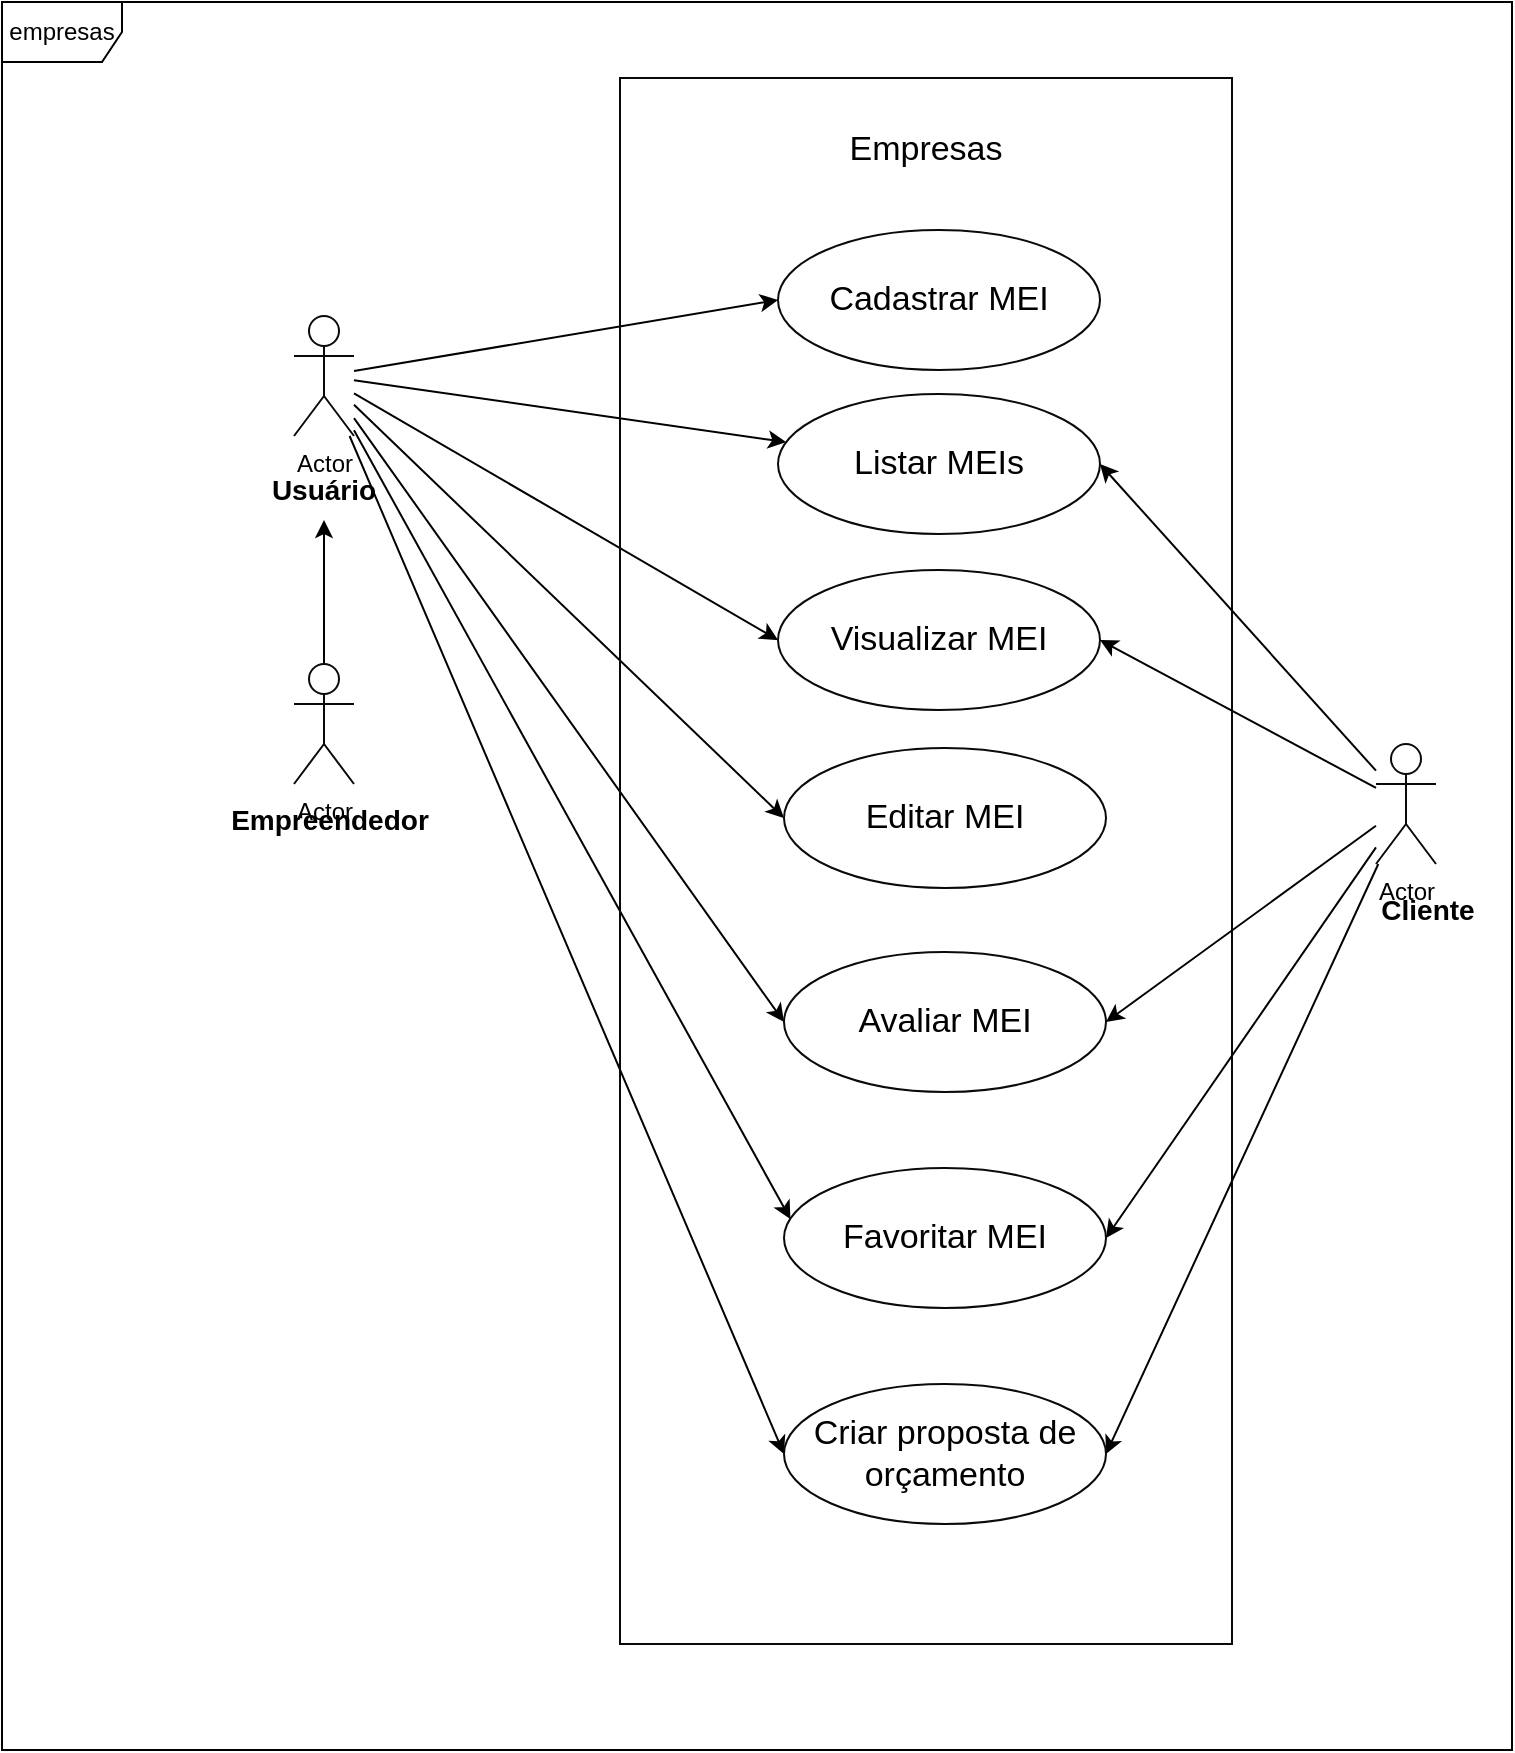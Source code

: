 <mxfile>
    <diagram id="DLjmupUZ2m6u4R_Xzwk4" name="Page-1">
        <mxGraphModel dx="666" dy="338" grid="0" gridSize="10" guides="1" tooltips="1" connect="1" arrows="1" fold="1" page="1" pageScale="1" pageWidth="850" pageHeight="1100" background="#ffffff" math="0" shadow="0">
            <root>
                <mxCell id="0"/>
                <mxCell id="1" parent="0"/>
                <mxCell id="22" value="empresas" style="shape=umlFrame;whiteSpace=wrap;html=1;strokeColor=#000000;" parent="1" vertex="1">
                    <mxGeometry x="70" y="48" width="755" height="874" as="geometry"/>
                </mxCell>
                <mxCell id="37" style="edgeStyle=none;html=1;entryX=0;entryY=0.5;entryDx=0;entryDy=0;strokeColor=#000000;fontSize=17;fontColor=#000000;" parent="1" source="23" target="33" edge="1">
                    <mxGeometry relative="1" as="geometry"/>
                </mxCell>
                <mxCell id="38" style="edgeStyle=none;html=1;strokeColor=#000000;fontSize=17;fontColor=#000000;" parent="1" source="23" target="36" edge="1">
                    <mxGeometry relative="1" as="geometry"/>
                </mxCell>
                <mxCell id="39" style="edgeStyle=none;html=1;entryX=0;entryY=0.5;entryDx=0;entryDy=0;strokeColor=#000000;fontSize=17;fontColor=#000000;" parent="1" source="23" target="34" edge="1">
                    <mxGeometry relative="1" as="geometry"/>
                </mxCell>
                <mxCell id="40" style="edgeStyle=none;html=1;strokeColor=#000000;fontSize=17;fontColor=#000000;entryX=0;entryY=0.5;entryDx=0;entryDy=0;" parent="1" source="23" target="35" edge="1">
                    <mxGeometry relative="1" as="geometry"/>
                </mxCell>
                <mxCell id="47" style="edgeStyle=none;html=1;entryX=0;entryY=0.5;entryDx=0;entryDy=0;strokeColor=#000000;fontSize=17;fontColor=#000000;" parent="1" source="23" target="45" edge="1">
                    <mxGeometry relative="1" as="geometry"/>
                </mxCell>
                <mxCell id="48" style="edgeStyle=none;html=1;entryX=0.02;entryY=0.366;entryDx=0;entryDy=0;entryPerimeter=0;strokeColor=#000000;fontSize=17;fontColor=#000000;" parent="1" source="23" target="46" edge="1">
                    <mxGeometry relative="1" as="geometry"/>
                </mxCell>
                <mxCell id="56" style="edgeStyle=none;html=1;entryX=0;entryY=0.5;entryDx=0;entryDy=0;strokeColor=#000000;" edge="1" parent="1" source="23" target="55">
                    <mxGeometry relative="1" as="geometry"/>
                </mxCell>
                <mxCell id="23" value="Actor" style="shape=umlActor;verticalLabelPosition=bottom;verticalAlign=top;html=1;strokeColor=#0A0A0A;" parent="1" vertex="1">
                    <mxGeometry x="216" y="205" width="30" height="60" as="geometry"/>
                </mxCell>
                <mxCell id="24" value="&lt;font size=&quot;1&quot; color=&quot;#000000&quot;&gt;&lt;b style=&quot;font-size: 14px;&quot;&gt;Usuário&lt;/b&gt;&lt;/font&gt;" style="text;html=1;align=center;verticalAlign=middle;whiteSpace=wrap;rounded=0;" parent="1" vertex="1">
                    <mxGeometry x="201" y="277" width="60" height="30" as="geometry"/>
                </mxCell>
                <mxCell id="31" value="" style="edgeStyle=none;html=1;strokeColor=#000000;fontSize=14;fontColor=#000000;" parent="1" source="25" target="24" edge="1">
                    <mxGeometry relative="1" as="geometry"/>
                </mxCell>
                <mxCell id="25" value="Actor" style="shape=umlActor;verticalLabelPosition=bottom;verticalAlign=top;html=1;strokeColor=#0A0A0A;" parent="1" vertex="1">
                    <mxGeometry x="216" y="379" width="30" height="60" as="geometry"/>
                </mxCell>
                <mxCell id="26" value="&lt;font size=&quot;1&quot; color=&quot;#000000&quot;&gt;&lt;b style=&quot;font-size: 14px;&quot;&gt;Empreendedor&lt;/b&gt;&lt;/font&gt;" style="text;html=1;align=center;verticalAlign=middle;whiteSpace=wrap;rounded=0;" parent="1" vertex="1">
                    <mxGeometry x="176" y="442" width="116" height="30" as="geometry"/>
                </mxCell>
                <mxCell id="29" value="" style="rounded=0;whiteSpace=wrap;html=1;strokeColor=#0A0A0A;fontSize=14;fontColor=#000000;fillColor=none;" parent="1" vertex="1">
                    <mxGeometry x="379" y="86" width="306" height="783" as="geometry"/>
                </mxCell>
                <mxCell id="32" value="&lt;font style=&quot;font-size: 17px;&quot;&gt;Empresas&lt;/font&gt;" style="text;html=1;strokeColor=none;fillColor=none;align=center;verticalAlign=middle;whiteSpace=wrap;rounded=0;fontSize=14;fontColor=#000000;" parent="1" vertex="1">
                    <mxGeometry x="502" y="107" width="60" height="30" as="geometry"/>
                </mxCell>
                <mxCell id="33" value="Cadastrar MEI" style="ellipse;whiteSpace=wrap;html=1;strokeColor=#0A0A0A;fontSize=17;fontColor=#000000;fillColor=none;" parent="1" vertex="1">
                    <mxGeometry x="458" y="162" width="161" height="70" as="geometry"/>
                </mxCell>
                <mxCell id="34" value="Visualizar MEI" style="ellipse;whiteSpace=wrap;html=1;strokeColor=#0A0A0A;fontSize=17;fontColor=#000000;fillColor=none;" parent="1" vertex="1">
                    <mxGeometry x="458" y="332" width="161" height="70" as="geometry"/>
                </mxCell>
                <mxCell id="35" value="Editar MEI" style="ellipse;whiteSpace=wrap;html=1;strokeColor=#0A0A0A;fontSize=17;fontColor=#000000;fillColor=none;" parent="1" vertex="1">
                    <mxGeometry x="461" y="421" width="161" height="70" as="geometry"/>
                </mxCell>
                <mxCell id="36" value="Listar MEIs" style="ellipse;whiteSpace=wrap;html=1;strokeColor=#0A0A0A;fontSize=17;fontColor=#000000;fillColor=none;" parent="1" vertex="1">
                    <mxGeometry x="458" y="244" width="161" height="70" as="geometry"/>
                </mxCell>
                <mxCell id="43" style="edgeStyle=none;html=1;entryX=1;entryY=0.5;entryDx=0;entryDy=0;strokeColor=#000000;fontSize=17;fontColor=#000000;" parent="1" source="41" target="36" edge="1">
                    <mxGeometry relative="1" as="geometry"/>
                </mxCell>
                <mxCell id="44" style="edgeStyle=none;html=1;entryX=1;entryY=0.5;entryDx=0;entryDy=0;strokeColor=#000000;fontSize=17;fontColor=#000000;" parent="1" source="41" target="34" edge="1">
                    <mxGeometry relative="1" as="geometry"/>
                </mxCell>
                <mxCell id="50" style="edgeStyle=none;html=1;entryX=1;entryY=0.5;entryDx=0;entryDy=0;strokeColor=#000000;fontSize=17;fontColor=#000000;" parent="1" source="41" target="45" edge="1">
                    <mxGeometry relative="1" as="geometry"/>
                </mxCell>
                <mxCell id="51" style="edgeStyle=none;html=1;entryX=1;entryY=0.5;entryDx=0;entryDy=0;strokeColor=#000000;fontSize=17;fontColor=#000000;" parent="1" source="41" target="46" edge="1">
                    <mxGeometry relative="1" as="geometry"/>
                </mxCell>
                <mxCell id="57" style="edgeStyle=none;html=1;entryX=1;entryY=0.5;entryDx=0;entryDy=0;strokeColor=#000000;" edge="1" parent="1" source="41" target="55">
                    <mxGeometry relative="1" as="geometry"/>
                </mxCell>
                <mxCell id="41" value="Actor" style="shape=umlActor;verticalLabelPosition=bottom;verticalAlign=top;html=1;strokeColor=#0A0A0A;" parent="1" vertex="1">
                    <mxGeometry x="757" y="419" width="30" height="60" as="geometry"/>
                </mxCell>
                <mxCell id="42" value="&lt;font size=&quot;1&quot; color=&quot;#000000&quot;&gt;&lt;b style=&quot;font-size: 14px;&quot;&gt;Cliente&lt;/b&gt;&lt;/font&gt;" style="text;html=1;align=center;verticalAlign=middle;whiteSpace=wrap;rounded=0;" parent="1" vertex="1">
                    <mxGeometry x="753" y="487" width="60" height="30" as="geometry"/>
                </mxCell>
                <mxCell id="45" value="Avaliar MEI" style="ellipse;whiteSpace=wrap;html=1;strokeColor=#0A0A0A;fontSize=17;fontColor=#000000;fillColor=none;" parent="1" vertex="1">
                    <mxGeometry x="461" y="523" width="161" height="70" as="geometry"/>
                </mxCell>
                <mxCell id="46" value="Favoritar MEI" style="ellipse;whiteSpace=wrap;html=1;strokeColor=#0A0A0A;fontSize=17;fontColor=#000000;fillColor=none;" parent="1" vertex="1">
                    <mxGeometry x="461" y="631" width="161" height="70" as="geometry"/>
                </mxCell>
                <mxCell id="55" value="Criar proposta de orçamento" style="ellipse;whiteSpace=wrap;html=1;strokeColor=#0A0A0A;fontSize=17;fontColor=#000000;fillColor=none;" vertex="1" parent="1">
                    <mxGeometry x="461" y="739" width="161" height="70" as="geometry"/>
                </mxCell>
            </root>
        </mxGraphModel>
    </diagram>
</mxfile>